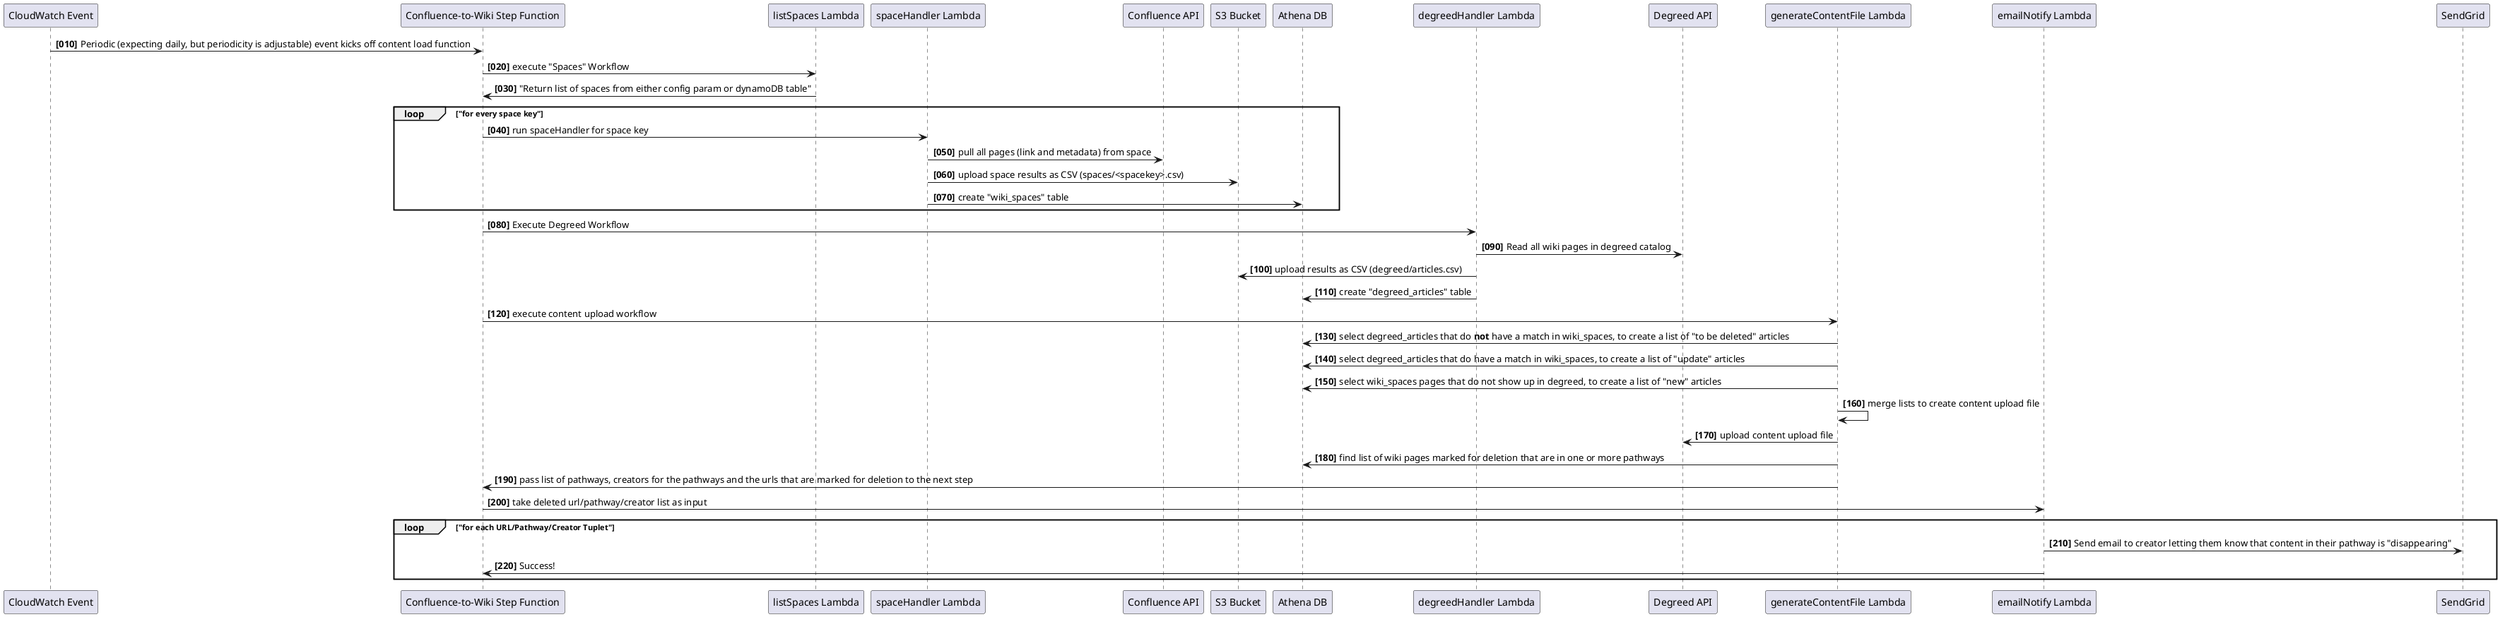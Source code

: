 @startuml
autonumber 10 10 "<b>[000]"

"CloudWatch Event" as cwe -> "Confluence-to-Wiki Step Function" as step: Periodic (expecting daily, but periodicity is adjustable) event kicks off content load function
step -> "listSpaces Lambda" as ls_lwf: execute "Spaces" Workflow
ls_lwf -> step: "Return list of spaces from either config param or dynamoDB table"
loop "for every space key"
  step -> "spaceHandler Lambda" as sh_lwf: run spaceHandler for space key
  sh_lwf -> "Confluence API" as confapi: pull all pages (link and metadata) from space
  sh_lwf -> "S3 Bucket" as s3bucket: upload space results as CSV (spaces/<spacekey>.csv)
  sh_lwf -> "Athena DB" as athena: create "wiki_spaces" table
end

step -> "degreedHandler Lambda" as degreed_lwf: Execute Degreed Workflow
degreed_lwf -> "Degreed API" as degreedapi: Read all wiki pages in degreed catalog
degreed_lwf -> s3bucket: upload results as CSV (degreed/articles.csv)
degreed_lwf -> athena: create "degreed_articles" table

step -> "generateContentFile Lambda" as content_lwf: execute content upload workflow
content_lwf->athena: select degreed_articles that do **not** have a match in wiki_spaces, to create a list of "to be deleted" articles
content_lwf->athena: select degreed_articles that do have a match in wiki_spaces, to create a list of "update" articles
content_lwf->athena: select wiki_spaces pages that do not show up in degreed, to create a list of "new" articles
content_lwf->content_lwf: merge lists to create content upload file
content_lwf->degreedapi: upload content upload file
content_lwf->athena: find list of wiki pages marked for deletion that are in one or more pathways
content_lwf->step: pass list of pathways, creators for the pathways and the urls that are marked for deletion to the next step

step -> "emailNotify Lambda" as email_notify: take deleted url/pathway/creator list as input
loop "for each URL/Pathway/Creator Tuplet"
  email_notify-> "SendGrid" as sendgrid: Send email to creator letting them know that content in their pathway is "disappearing"
  email_notify ->step: Success!
end
@enduml